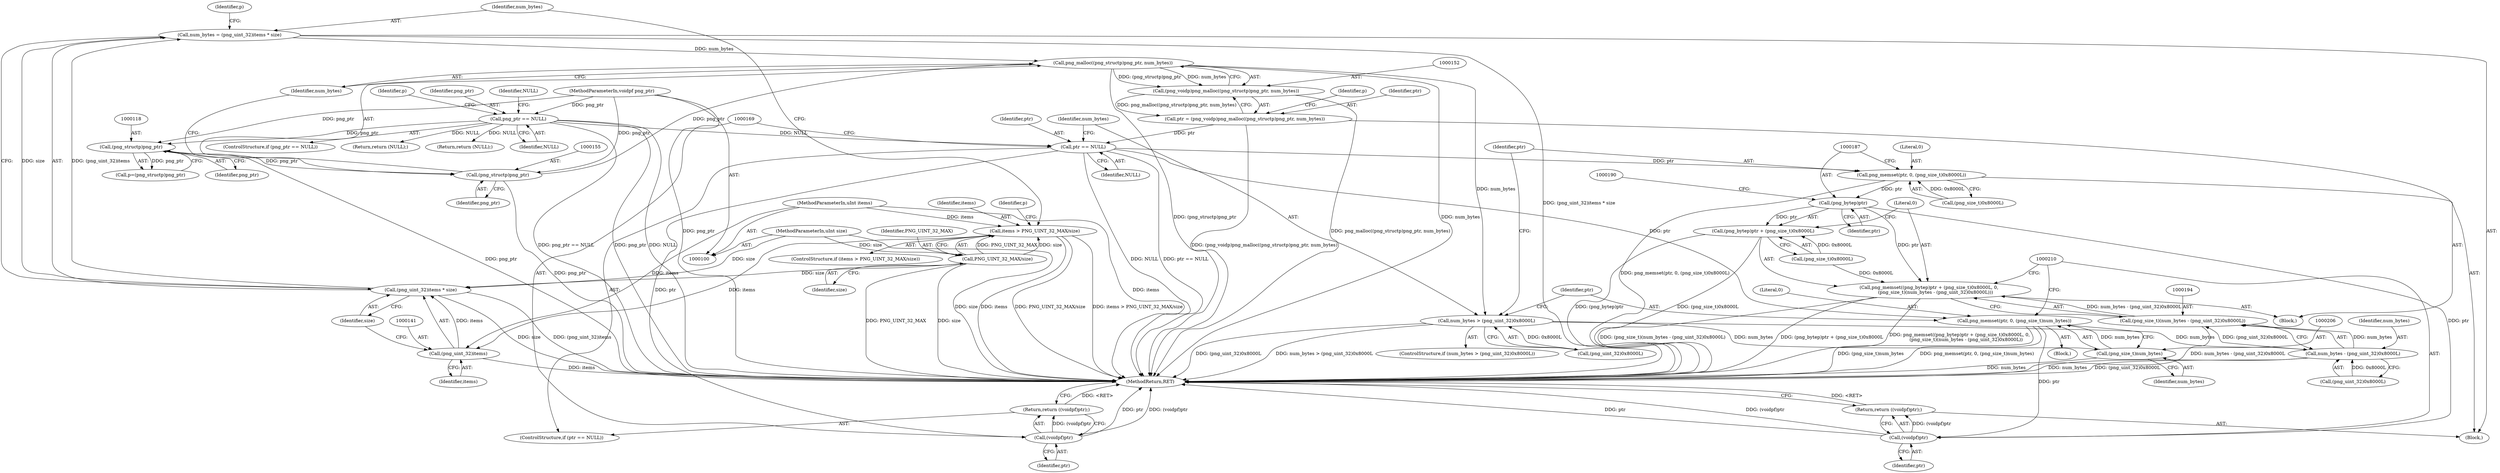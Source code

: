 digraph "0_Chrome_7f3d85b096f66870a15b37c2f40b219b2e292693_2@API" {
"1000153" [label="(Call,png_malloc((png_structp)png_ptr, num_bytes))"];
"1000154" [label="(Call,(png_structp)png_ptr)"];
"1000117" [label="(Call,(png_structp)png_ptr)"];
"1000110" [label="(Call,png_ptr == NULL)"];
"1000101" [label="(MethodParameterIn,voidpf png_ptr)"];
"1000137" [label="(Call,num_bytes = (png_uint_32)items * size)"];
"1000139" [label="(Call,(png_uint_32)items * size)"];
"1000140" [label="(Call,(png_uint_32)items)"];
"1000126" [label="(Call,items > PNG_UINT_32_MAX/size)"];
"1000102" [label="(MethodParameterIn,uInt items)"];
"1000128" [label="(Call,PNG_UINT_32_MAX/size)"];
"1000103" [label="(MethodParameterIn,uInt size)"];
"1000151" [label="(Call,(png_voidp)png_malloc((png_structp)png_ptr, num_bytes))"];
"1000149" [label="(Call,ptr = (png_voidp)png_malloc((png_structp)png_ptr, num_bytes))"];
"1000164" [label="(Call,ptr == NULL)"];
"1000168" [label="(Call,(voidpf)ptr)"];
"1000167" [label="(Return,return ((voidpf)ptr);)"];
"1000178" [label="(Call,png_memset(ptr, 0, (png_size_t)0x8000L))"];
"1000186" [label="(Call,(png_bytep)ptr)"];
"1000184" [label="(Call,png_memset((png_bytep)ptr + (png_size_t)0x8000L, 0,\n         (png_size_t)(num_bytes - (png_uint_32)0x8000L)))"];
"1000185" [label="(Call,(png_bytep)ptr + (png_size_t)0x8000L)"];
"1000209" [label="(Call,(voidpf)ptr)"];
"1000208" [label="(Return,return ((voidpf)ptr);)"];
"1000202" [label="(Call,png_memset(ptr, 0, (png_size_t)num_bytes))"];
"1000172" [label="(Call,num_bytes > (png_uint_32)0x8000L)"];
"1000195" [label="(Call,num_bytes - (png_uint_32)0x8000L)"];
"1000193" [label="(Call,(png_size_t)(num_bytes - (png_uint_32)0x8000L))"];
"1000205" [label="(Call,(png_size_t)num_bytes)"];
"1000116" [label="(Identifier,p)"];
"1000130" [label="(Identifier,size)"];
"1000189" [label="(Call,(png_size_t)0x8000L)"];
"1000184" [label="(Call,png_memset((png_bytep)ptr + (png_size_t)0x8000L, 0,\n         (png_size_t)(num_bytes - (png_uint_32)0x8000L)))"];
"1000109" [label="(ControlStructure,if (png_ptr == NULL))"];
"1000142" [label="(Identifier,items)"];
"1000111" [label="(Identifier,png_ptr)"];
"1000171" [label="(ControlStructure,if (num_bytes > (png_uint_32)0x8000L))"];
"1000117" [label="(Call,(png_structp)png_ptr)"];
"1000125" [label="(ControlStructure,if (items > PNG_UINT_32_MAX/size))"];
"1000138" [label="(Identifier,num_bytes)"];
"1000102" [label="(MethodParameterIn,uInt items)"];
"1000204" [label="(Literal,0)"];
"1000101" [label="(MethodParameterIn,voidpf png_ptr)"];
"1000170" [label="(Identifier,ptr)"];
"1000179" [label="(Identifier,ptr)"];
"1000163" [label="(ControlStructure,if (ptr == NULL))"];
"1000151" [label="(Call,(png_voidp)png_malloc((png_structp)png_ptr, num_bytes))"];
"1000114" [label="(Identifier,NULL)"];
"1000157" [label="(Identifier,num_bytes)"];
"1000197" [label="(Call,(png_uint_32)0x8000L)"];
"1000167" [label="(Return,return ((voidpf)ptr);)"];
"1000115" [label="(Call,p=(png_structp)png_ptr)"];
"1000110" [label="(Call,png_ptr == NULL)"];
"1000180" [label="(Literal,0)"];
"1000166" [label="(Identifier,NULL)"];
"1000196" [label="(Identifier,num_bytes)"];
"1000127" [label="(Identifier,items)"];
"1000212" [label="(MethodReturn,RET)"];
"1000205" [label="(Call,(png_size_t)num_bytes)"];
"1000119" [label="(Identifier,png_ptr)"];
"1000174" [label="(Call,(png_uint_32)0x8000L)"];
"1000133" [label="(Identifier,p)"];
"1000113" [label="(Return,return (NULL);)"];
"1000178" [label="(Call,png_memset(ptr, 0, (png_size_t)0x8000L))"];
"1000135" [label="(Return,return (NULL);)"];
"1000193" [label="(Call,(png_size_t)(num_bytes - (png_uint_32)0x8000L))"];
"1000207" [label="(Identifier,num_bytes)"];
"1000173" [label="(Identifier,num_bytes)"];
"1000129" [label="(Identifier,PNG_UINT_32_MAX)"];
"1000186" [label="(Call,(png_bytep)ptr)"];
"1000208" [label="(Return,return ((voidpf)ptr);)"];
"1000137" [label="(Call,num_bytes = (png_uint_32)items * size)"];
"1000156" [label="(Identifier,png_ptr)"];
"1000168" [label="(Call,(voidpf)ptr)"];
"1000150" [label="(Identifier,ptr)"];
"1000211" [label="(Identifier,ptr)"];
"1000112" [label="(Identifier,NULL)"];
"1000128" [label="(Call,PNG_UINT_32_MAX/size)"];
"1000165" [label="(Identifier,ptr)"];
"1000149" [label="(Call,ptr = (png_voidp)png_malloc((png_structp)png_ptr, num_bytes))"];
"1000172" [label="(Call,num_bytes > (png_uint_32)0x8000L)"];
"1000192" [label="(Literal,0)"];
"1000195" [label="(Call,num_bytes - (png_uint_32)0x8000L)"];
"1000185" [label="(Call,(png_bytep)ptr + (png_size_t)0x8000L)"];
"1000181" [label="(Call,(png_size_t)0x8000L)"];
"1000201" [label="(Block,)"];
"1000203" [label="(Identifier,ptr)"];
"1000177" [label="(Block,)"];
"1000209" [label="(Call,(voidpf)ptr)"];
"1000139" [label="(Call,(png_uint_32)items * size)"];
"1000154" [label="(Call,(png_structp)png_ptr)"];
"1000164" [label="(Call,ptr == NULL)"];
"1000143" [label="(Identifier,size)"];
"1000103" [label="(MethodParameterIn,uInt size)"];
"1000160" [label="(Identifier,p)"];
"1000202" [label="(Call,png_memset(ptr, 0, (png_size_t)num_bytes))"];
"1000146" [label="(Identifier,p)"];
"1000104" [label="(Block,)"];
"1000126" [label="(Call,items > PNG_UINT_32_MAX/size)"];
"1000153" [label="(Call,png_malloc((png_structp)png_ptr, num_bytes))"];
"1000140" [label="(Call,(png_uint_32)items)"];
"1000188" [label="(Identifier,ptr)"];
"1000153" -> "1000151"  [label="AST: "];
"1000153" -> "1000157"  [label="CFG: "];
"1000154" -> "1000153"  [label="AST: "];
"1000157" -> "1000153"  [label="AST: "];
"1000151" -> "1000153"  [label="CFG: "];
"1000153" -> "1000212"  [label="DDG: num_bytes"];
"1000153" -> "1000212"  [label="DDG: (png_structp)png_ptr"];
"1000153" -> "1000151"  [label="DDG: (png_structp)png_ptr"];
"1000153" -> "1000151"  [label="DDG: num_bytes"];
"1000154" -> "1000153"  [label="DDG: png_ptr"];
"1000137" -> "1000153"  [label="DDG: num_bytes"];
"1000153" -> "1000172"  [label="DDG: num_bytes"];
"1000154" -> "1000156"  [label="CFG: "];
"1000155" -> "1000154"  [label="AST: "];
"1000156" -> "1000154"  [label="AST: "];
"1000157" -> "1000154"  [label="CFG: "];
"1000154" -> "1000212"  [label="DDG: png_ptr"];
"1000117" -> "1000154"  [label="DDG: png_ptr"];
"1000101" -> "1000154"  [label="DDG: png_ptr"];
"1000117" -> "1000115"  [label="AST: "];
"1000117" -> "1000119"  [label="CFG: "];
"1000118" -> "1000117"  [label="AST: "];
"1000119" -> "1000117"  [label="AST: "];
"1000115" -> "1000117"  [label="CFG: "];
"1000117" -> "1000212"  [label="DDG: png_ptr"];
"1000117" -> "1000115"  [label="DDG: png_ptr"];
"1000110" -> "1000117"  [label="DDG: png_ptr"];
"1000101" -> "1000117"  [label="DDG: png_ptr"];
"1000110" -> "1000109"  [label="AST: "];
"1000110" -> "1000112"  [label="CFG: "];
"1000111" -> "1000110"  [label="AST: "];
"1000112" -> "1000110"  [label="AST: "];
"1000114" -> "1000110"  [label="CFG: "];
"1000116" -> "1000110"  [label="CFG: "];
"1000110" -> "1000212"  [label="DDG: NULL"];
"1000110" -> "1000212"  [label="DDG: png_ptr == NULL"];
"1000110" -> "1000212"  [label="DDG: png_ptr"];
"1000101" -> "1000110"  [label="DDG: png_ptr"];
"1000110" -> "1000113"  [label="DDG: NULL"];
"1000110" -> "1000135"  [label="DDG: NULL"];
"1000110" -> "1000164"  [label="DDG: NULL"];
"1000101" -> "1000100"  [label="AST: "];
"1000101" -> "1000212"  [label="DDG: png_ptr"];
"1000137" -> "1000104"  [label="AST: "];
"1000137" -> "1000139"  [label="CFG: "];
"1000138" -> "1000137"  [label="AST: "];
"1000139" -> "1000137"  [label="AST: "];
"1000146" -> "1000137"  [label="CFG: "];
"1000137" -> "1000212"  [label="DDG: (png_uint_32)items * size"];
"1000139" -> "1000137"  [label="DDG: (png_uint_32)items"];
"1000139" -> "1000137"  [label="DDG: size"];
"1000139" -> "1000143"  [label="CFG: "];
"1000140" -> "1000139"  [label="AST: "];
"1000143" -> "1000139"  [label="AST: "];
"1000139" -> "1000212"  [label="DDG: (png_uint_32)items"];
"1000139" -> "1000212"  [label="DDG: size"];
"1000140" -> "1000139"  [label="DDG: items"];
"1000128" -> "1000139"  [label="DDG: size"];
"1000103" -> "1000139"  [label="DDG: size"];
"1000140" -> "1000142"  [label="CFG: "];
"1000141" -> "1000140"  [label="AST: "];
"1000142" -> "1000140"  [label="AST: "];
"1000143" -> "1000140"  [label="CFG: "];
"1000140" -> "1000212"  [label="DDG: items"];
"1000126" -> "1000140"  [label="DDG: items"];
"1000102" -> "1000140"  [label="DDG: items"];
"1000126" -> "1000125"  [label="AST: "];
"1000126" -> "1000128"  [label="CFG: "];
"1000127" -> "1000126"  [label="AST: "];
"1000128" -> "1000126"  [label="AST: "];
"1000133" -> "1000126"  [label="CFG: "];
"1000138" -> "1000126"  [label="CFG: "];
"1000126" -> "1000212"  [label="DDG: items > PNG_UINT_32_MAX/size"];
"1000126" -> "1000212"  [label="DDG: items"];
"1000126" -> "1000212"  [label="DDG: PNG_UINT_32_MAX/size"];
"1000102" -> "1000126"  [label="DDG: items"];
"1000128" -> "1000126"  [label="DDG: PNG_UINT_32_MAX"];
"1000128" -> "1000126"  [label="DDG: size"];
"1000102" -> "1000100"  [label="AST: "];
"1000102" -> "1000212"  [label="DDG: items"];
"1000128" -> "1000130"  [label="CFG: "];
"1000129" -> "1000128"  [label="AST: "];
"1000130" -> "1000128"  [label="AST: "];
"1000128" -> "1000212"  [label="DDG: size"];
"1000128" -> "1000212"  [label="DDG: PNG_UINT_32_MAX"];
"1000103" -> "1000128"  [label="DDG: size"];
"1000103" -> "1000100"  [label="AST: "];
"1000103" -> "1000212"  [label="DDG: size"];
"1000151" -> "1000149"  [label="AST: "];
"1000152" -> "1000151"  [label="AST: "];
"1000149" -> "1000151"  [label="CFG: "];
"1000151" -> "1000212"  [label="DDG: png_malloc((png_structp)png_ptr, num_bytes)"];
"1000151" -> "1000149"  [label="DDG: png_malloc((png_structp)png_ptr, num_bytes)"];
"1000149" -> "1000104"  [label="AST: "];
"1000150" -> "1000149"  [label="AST: "];
"1000160" -> "1000149"  [label="CFG: "];
"1000149" -> "1000212"  [label="DDG: (png_voidp)png_malloc((png_structp)png_ptr, num_bytes)"];
"1000149" -> "1000164"  [label="DDG: ptr"];
"1000164" -> "1000163"  [label="AST: "];
"1000164" -> "1000166"  [label="CFG: "];
"1000165" -> "1000164"  [label="AST: "];
"1000166" -> "1000164"  [label="AST: "];
"1000169" -> "1000164"  [label="CFG: "];
"1000173" -> "1000164"  [label="CFG: "];
"1000164" -> "1000212"  [label="DDG: ptr == NULL"];
"1000164" -> "1000212"  [label="DDG: NULL"];
"1000164" -> "1000168"  [label="DDG: ptr"];
"1000164" -> "1000178"  [label="DDG: ptr"];
"1000164" -> "1000202"  [label="DDG: ptr"];
"1000168" -> "1000167"  [label="AST: "];
"1000168" -> "1000170"  [label="CFG: "];
"1000169" -> "1000168"  [label="AST: "];
"1000170" -> "1000168"  [label="AST: "];
"1000167" -> "1000168"  [label="CFG: "];
"1000168" -> "1000212"  [label="DDG: ptr"];
"1000168" -> "1000212"  [label="DDG: (voidpf)ptr"];
"1000168" -> "1000167"  [label="DDG: (voidpf)ptr"];
"1000167" -> "1000163"  [label="AST: "];
"1000212" -> "1000167"  [label="CFG: "];
"1000167" -> "1000212"  [label="DDG: <RET>"];
"1000178" -> "1000177"  [label="AST: "];
"1000178" -> "1000181"  [label="CFG: "];
"1000179" -> "1000178"  [label="AST: "];
"1000180" -> "1000178"  [label="AST: "];
"1000181" -> "1000178"  [label="AST: "];
"1000187" -> "1000178"  [label="CFG: "];
"1000178" -> "1000212"  [label="DDG: png_memset(ptr, 0, (png_size_t)0x8000L)"];
"1000181" -> "1000178"  [label="DDG: 0x8000L"];
"1000178" -> "1000186"  [label="DDG: ptr"];
"1000186" -> "1000185"  [label="AST: "];
"1000186" -> "1000188"  [label="CFG: "];
"1000187" -> "1000186"  [label="AST: "];
"1000188" -> "1000186"  [label="AST: "];
"1000190" -> "1000186"  [label="CFG: "];
"1000186" -> "1000184"  [label="DDG: ptr"];
"1000186" -> "1000185"  [label="DDG: ptr"];
"1000186" -> "1000209"  [label="DDG: ptr"];
"1000184" -> "1000177"  [label="AST: "];
"1000184" -> "1000193"  [label="CFG: "];
"1000185" -> "1000184"  [label="AST: "];
"1000192" -> "1000184"  [label="AST: "];
"1000193" -> "1000184"  [label="AST: "];
"1000210" -> "1000184"  [label="CFG: "];
"1000184" -> "1000212"  [label="DDG: (png_bytep)ptr + (png_size_t)0x8000L"];
"1000184" -> "1000212"  [label="DDG: png_memset((png_bytep)ptr + (png_size_t)0x8000L, 0,\n         (png_size_t)(num_bytes - (png_uint_32)0x8000L))"];
"1000184" -> "1000212"  [label="DDG: (png_size_t)(num_bytes - (png_uint_32)0x8000L)"];
"1000189" -> "1000184"  [label="DDG: 0x8000L"];
"1000193" -> "1000184"  [label="DDG: num_bytes - (png_uint_32)0x8000L"];
"1000185" -> "1000189"  [label="CFG: "];
"1000189" -> "1000185"  [label="AST: "];
"1000192" -> "1000185"  [label="CFG: "];
"1000185" -> "1000212"  [label="DDG: (png_size_t)0x8000L"];
"1000185" -> "1000212"  [label="DDG: (png_bytep)ptr"];
"1000189" -> "1000185"  [label="DDG: 0x8000L"];
"1000209" -> "1000208"  [label="AST: "];
"1000209" -> "1000211"  [label="CFG: "];
"1000210" -> "1000209"  [label="AST: "];
"1000211" -> "1000209"  [label="AST: "];
"1000208" -> "1000209"  [label="CFG: "];
"1000209" -> "1000212"  [label="DDG: (voidpf)ptr"];
"1000209" -> "1000212"  [label="DDG: ptr"];
"1000209" -> "1000208"  [label="DDG: (voidpf)ptr"];
"1000202" -> "1000209"  [label="DDG: ptr"];
"1000208" -> "1000104"  [label="AST: "];
"1000212" -> "1000208"  [label="CFG: "];
"1000208" -> "1000212"  [label="DDG: <RET>"];
"1000202" -> "1000201"  [label="AST: "];
"1000202" -> "1000205"  [label="CFG: "];
"1000203" -> "1000202"  [label="AST: "];
"1000204" -> "1000202"  [label="AST: "];
"1000205" -> "1000202"  [label="AST: "];
"1000210" -> "1000202"  [label="CFG: "];
"1000202" -> "1000212"  [label="DDG: png_memset(ptr, 0, (png_size_t)num_bytes)"];
"1000202" -> "1000212"  [label="DDG: (png_size_t)num_bytes"];
"1000205" -> "1000202"  [label="DDG: num_bytes"];
"1000172" -> "1000171"  [label="AST: "];
"1000172" -> "1000174"  [label="CFG: "];
"1000173" -> "1000172"  [label="AST: "];
"1000174" -> "1000172"  [label="AST: "];
"1000179" -> "1000172"  [label="CFG: "];
"1000203" -> "1000172"  [label="CFG: "];
"1000172" -> "1000212"  [label="DDG: num_bytes > (png_uint_32)0x8000L"];
"1000172" -> "1000212"  [label="DDG: (png_uint_32)0x8000L"];
"1000174" -> "1000172"  [label="DDG: 0x8000L"];
"1000172" -> "1000195"  [label="DDG: num_bytes"];
"1000172" -> "1000205"  [label="DDG: num_bytes"];
"1000195" -> "1000193"  [label="AST: "];
"1000195" -> "1000197"  [label="CFG: "];
"1000196" -> "1000195"  [label="AST: "];
"1000197" -> "1000195"  [label="AST: "];
"1000193" -> "1000195"  [label="CFG: "];
"1000195" -> "1000212"  [label="DDG: (png_uint_32)0x8000L"];
"1000195" -> "1000212"  [label="DDG: num_bytes"];
"1000195" -> "1000193"  [label="DDG: num_bytes"];
"1000195" -> "1000193"  [label="DDG: (png_uint_32)0x8000L"];
"1000197" -> "1000195"  [label="DDG: 0x8000L"];
"1000194" -> "1000193"  [label="AST: "];
"1000193" -> "1000212"  [label="DDG: num_bytes - (png_uint_32)0x8000L"];
"1000205" -> "1000207"  [label="CFG: "];
"1000206" -> "1000205"  [label="AST: "];
"1000207" -> "1000205"  [label="AST: "];
"1000205" -> "1000212"  [label="DDG: num_bytes"];
}
